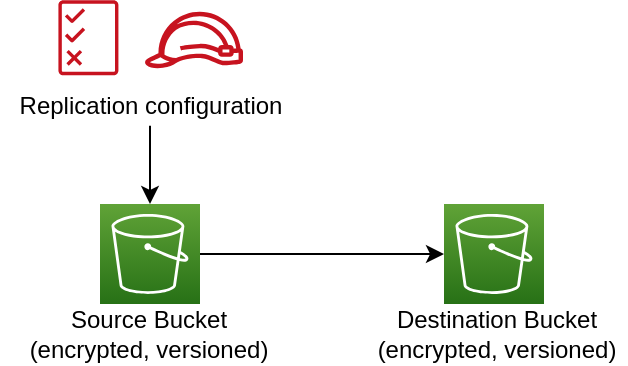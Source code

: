 <mxfile version="14.1.8" type="device"><diagram id="VrJSyCtyyk0UYBWMlAai" name="Page-1"><mxGraphModel dx="749" dy="556" grid="1" gridSize="10" guides="1" tooltips="1" connect="1" arrows="1" fold="1" page="1" pageScale="1" pageWidth="850" pageHeight="1100" math="0" shadow="0"><root><mxCell id="0"/><mxCell id="1" parent="0"/><mxCell id="Ycp6R_N7dNrN8CPjAMZq-8" style="edgeStyle=orthogonalEdgeStyle;rounded=0;orthogonalLoop=1;jettySize=auto;html=1;" edge="1" parent="1" source="77z5uRKux0K7pmdnF5RB-1" target="77z5uRKux0K7pmdnF5RB-2"><mxGeometry relative="1" as="geometry"/></mxCell><mxCell id="Ycp6R_N7dNrN8CPjAMZq-6" value="" style="group" vertex="1" connectable="0" parent="1"><mxGeometry x="180" y="370" width="150" height="62.89" as="geometry"/></mxCell><mxCell id="77z5uRKux0K7pmdnF5RB-5" value="" style="outlineConnect=0;fontColor=#232F3E;gradientColor=none;fillColor=#C7131F;strokeColor=none;dashed=0;verticalLabelPosition=bottom;verticalAlign=top;align=center;html=1;fontSize=12;fontStyle=0;aspect=fixed;pointerEvents=1;shape=mxgraph.aws4.permissions;" parent="Ycp6R_N7dNrN8CPjAMZq-6" vertex="1"><mxGeometry x="29.21" width="30" height="37.75" as="geometry"/></mxCell><mxCell id="77z5uRKux0K7pmdnF5RB-7" value="Replication configuration" style="text;html=1;resizable=0;autosize=1;align=center;verticalAlign=middle;points=[];fillColor=none;strokeColor=none;rounded=0;" parent="Ycp6R_N7dNrN8CPjAMZq-6" vertex="1"><mxGeometry y="42.89" width="150" height="20" as="geometry"/></mxCell><mxCell id="Ycp6R_N7dNrN8CPjAMZq-4" value="" style="outlineConnect=0;fontColor=#232F3E;gradientColor=none;fillColor=#C7131F;strokeColor=none;dashed=0;verticalLabelPosition=bottom;verticalAlign=top;align=center;html=1;fontSize=12;fontStyle=0;aspect=fixed;pointerEvents=1;shape=mxgraph.aws4.role;" vertex="1" parent="Ycp6R_N7dNrN8CPjAMZq-6"><mxGeometry x="72" y="5.89" width="50" height="28.21" as="geometry"/></mxCell><mxCell id="Ycp6R_N7dNrN8CPjAMZq-7" style="edgeStyle=orthogonalEdgeStyle;rounded=0;orthogonalLoop=1;jettySize=auto;html=1;" edge="1" parent="1" source="77z5uRKux0K7pmdnF5RB-7" target="77z5uRKux0K7pmdnF5RB-1"><mxGeometry relative="1" as="geometry"/></mxCell><mxCell id="Ycp6R_N7dNrN8CPjAMZq-9" value="" style="group" vertex="1" connectable="0" parent="1"><mxGeometry x="363" y="472" width="130" height="80" as="geometry"/></mxCell><mxCell id="77z5uRKux0K7pmdnF5RB-2" value="" style="outlineConnect=0;fontColor=#232F3E;gradientColor=#60A337;gradientDirection=north;fillColor=#277116;strokeColor=#ffffff;dashed=0;verticalLabelPosition=bottom;verticalAlign=top;align=center;html=1;fontSize=12;fontStyle=0;aspect=fixed;shape=mxgraph.aws4.resourceIcon;resIcon=mxgraph.aws4.s3;" parent="Ycp6R_N7dNrN8CPjAMZq-9" vertex="1"><mxGeometry x="39" width="50" height="50" as="geometry"/></mxCell><mxCell id="Ycp6R_N7dNrN8CPjAMZq-1" value="Destination Bucket&lt;br&gt;(encrypted, versioned)" style="text;html=1;resizable=0;autosize=1;align=center;verticalAlign=middle;points=[];fillColor=none;strokeColor=none;rounded=0;" vertex="1" parent="Ycp6R_N7dNrN8CPjAMZq-9"><mxGeometry y="50" width="130" height="30" as="geometry"/></mxCell><mxCell id="Ycp6R_N7dNrN8CPjAMZq-10" value="" style="group" vertex="1" connectable="0" parent="1"><mxGeometry x="189" y="472" width="130" height="80" as="geometry"/></mxCell><mxCell id="77z5uRKux0K7pmdnF5RB-1" value="" style="outlineConnect=0;fontColor=#232F3E;gradientColor=#60A337;gradientDirection=north;fillColor=#277116;strokeColor=#ffffff;dashed=0;verticalLabelPosition=bottom;verticalAlign=top;align=center;html=1;fontSize=12;fontStyle=0;aspect=fixed;shape=mxgraph.aws4.resourceIcon;resIcon=mxgraph.aws4.s3;" parent="Ycp6R_N7dNrN8CPjAMZq-10" vertex="1"><mxGeometry x="41" width="50" height="50" as="geometry"/></mxCell><mxCell id="77z5uRKux0K7pmdnF5RB-4" value="Source Bucket&lt;br&gt;(encrypted, versioned)" style="text;html=1;resizable=0;autosize=1;align=center;verticalAlign=middle;points=[];fillColor=none;strokeColor=none;rounded=0;" parent="Ycp6R_N7dNrN8CPjAMZq-10" vertex="1"><mxGeometry y="50" width="130" height="30" as="geometry"/></mxCell></root></mxGraphModel></diagram></mxfile>